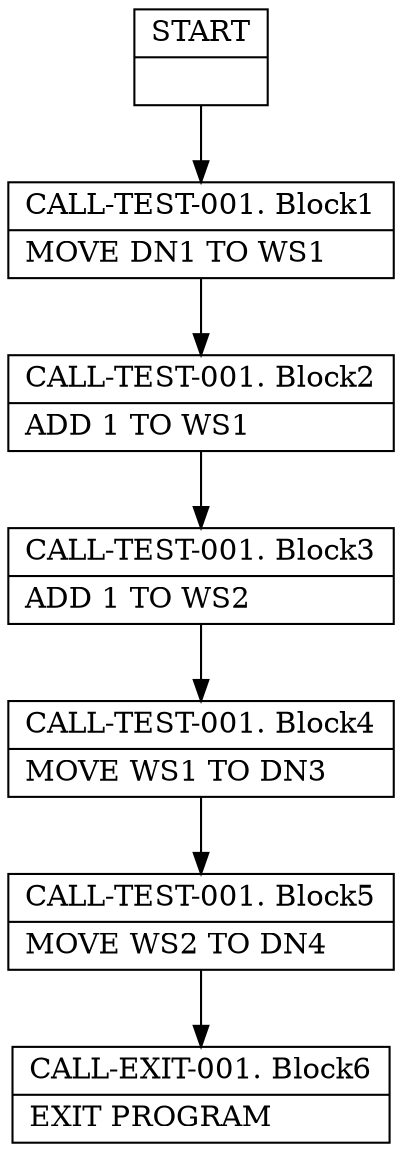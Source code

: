 digraph Cfg {
node [
shape = "record"
]

edge [
arrowtail = "empty"
]
Block0 [
label = "{START|}"
]
Block1 [
label = "{CALL-TEST-001. Block1|    MOVE DN1 TO WS1\l}"
]
Block2 [
label = "{CALL-TEST-001. Block2|    ADD 1 TO WS1\l}"
]
Block3 [
label = "{CALL-TEST-001. Block3|    ADD 1 TO WS2\l}"
]
Block4 [
label = "{CALL-TEST-001. Block4|    MOVE WS1 TO DN3\l}"
]
Block5 [
label = "{CALL-TEST-001. Block5|    MOVE WS2 TO DN4\l}"
]
Block6 [
label = "{CALL-EXIT-001. Block6|    EXIT PROGRAM\l}"
]
Block0 -> Block1
Block1 -> Block2
Block2 -> Block3
Block3 -> Block4
Block4 -> Block5
Block5 -> Block6

}

